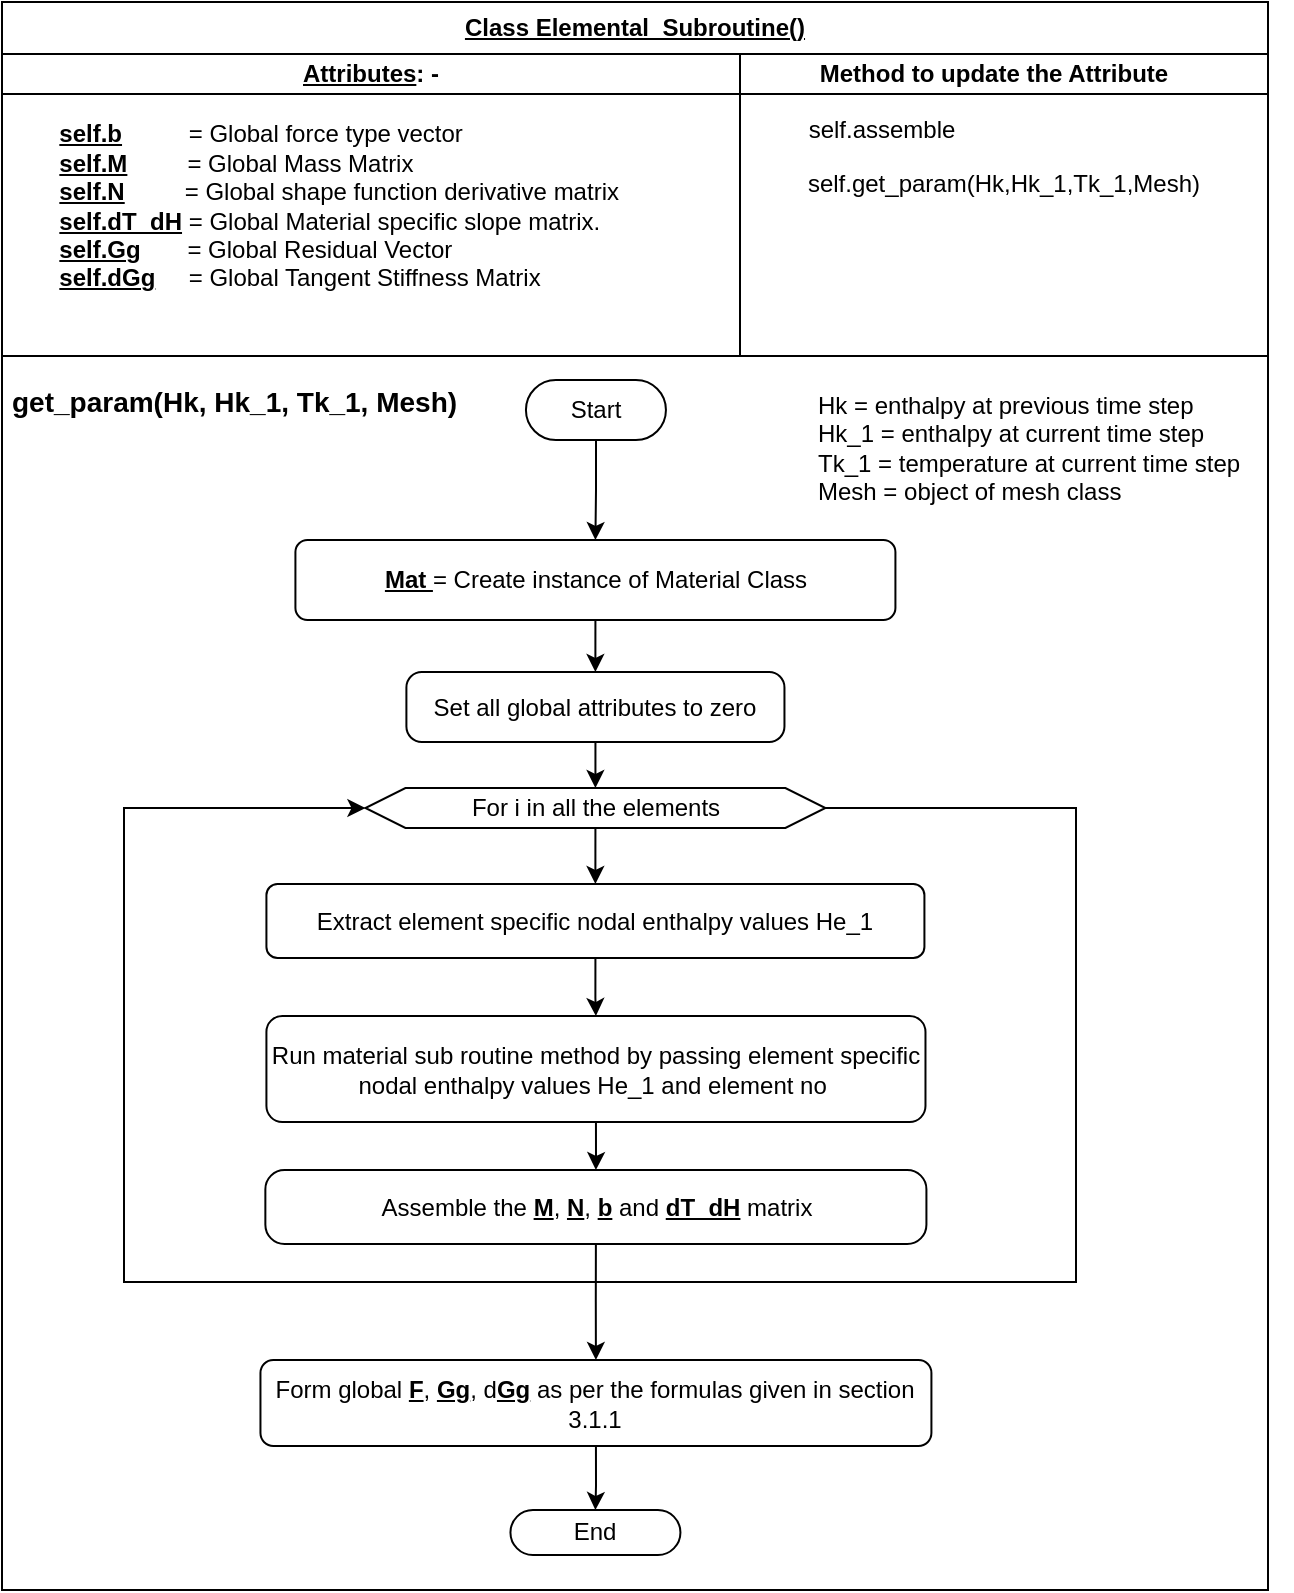 <mxfile version="22.0.2" type="github">
  <diagram id="C5RBs43oDa-KdzZeNtuy" name="Page-1">
    <mxGraphModel dx="1247" dy="661" grid="0" gridSize="10" guides="1" tooltips="1" connect="1" arrows="1" fold="1" page="1" pageScale="1" pageWidth="827" pageHeight="1169" math="0" shadow="0">
      <root>
        <mxCell id="WIyWlLk6GJQsqaUBKTNV-0" />
        <mxCell id="WIyWlLk6GJQsqaUBKTNV-1" parent="WIyWlLk6GJQsqaUBKTNV-0" />
        <mxCell id="4n26YKYBmR0zTWJy19ZC-17" value="" style="rounded=0;whiteSpace=wrap;html=1;" vertex="1" parent="WIyWlLk6GJQsqaUBKTNV-1">
          <mxGeometry x="106" y="246" width="633" height="617" as="geometry" />
        </mxCell>
        <mxCell id="kek3UWhqLJTVrwC81gtJ-21" value="&lt;b&gt;&lt;u&gt;Class Elemental_Subroutine()&lt;/u&gt;&lt;/b&gt;" style="rounded=0;whiteSpace=wrap;html=1;" parent="WIyWlLk6GJQsqaUBKTNV-1" vertex="1">
          <mxGeometry x="106" y="69" width="633" height="26" as="geometry" />
        </mxCell>
        <mxCell id="kek3UWhqLJTVrwC81gtJ-22" value="&lt;span style=&quot;white-space: pre;&quot;&gt;&#x9;&lt;/span&gt;&lt;b&gt;&lt;u&gt;self.b&lt;/u&gt;&lt;/b&gt;&amp;nbsp; &amp;nbsp; &amp;nbsp; &amp;nbsp; &amp;nbsp; = Global force type vector&lt;br&gt;&lt;span style=&quot;white-space: pre;&quot;&gt;&#x9;&lt;/span&gt;&lt;b&gt;&lt;u&gt;self.M&lt;/u&gt;&lt;/b&gt;&amp;nbsp; &amp;nbsp; &amp;nbsp; &amp;nbsp; &amp;nbsp;= Global Mass Matrix&lt;br&gt;&lt;span style=&quot;white-space: pre;&quot;&gt;&#x9;&lt;/span&gt;&lt;u&gt;&lt;b&gt;self.N&lt;/b&gt;&lt;/u&gt;&amp;nbsp; &amp;nbsp; &amp;nbsp; &amp;nbsp; &amp;nbsp;= Global shape function derivative matrix&lt;br&gt;&lt;span style=&quot;white-space: pre;&quot;&gt;&#x9;&lt;/span&gt;&lt;u&gt;&lt;b&gt;self.dT_dH&lt;/b&gt;&lt;/u&gt; = Global Material specific slope matrix.&lt;br&gt;&lt;span style=&quot;white-space: pre;&quot;&gt;&#x9;&lt;/span&gt;&lt;b&gt;&lt;u&gt;self.Gg&lt;/u&gt;&lt;/b&gt;&amp;nbsp; &amp;nbsp; &amp;nbsp; &amp;nbsp;= Global Residual Vector&lt;br&gt;&lt;span style=&quot;white-space: pre;&quot;&gt;&#x9;&lt;/span&gt;&lt;b&gt;&lt;u&gt;self.dGg&lt;/u&gt;&amp;nbsp; &amp;nbsp; &amp;nbsp;&lt;/b&gt;= Global Tangent Stiffness Matrix" style="rounded=0;whiteSpace=wrap;html=1;align=left;" parent="WIyWlLk6GJQsqaUBKTNV-1" vertex="1">
          <mxGeometry x="106" y="95" width="372" height="151" as="geometry" />
        </mxCell>
        <mxCell id="kek3UWhqLJTVrwC81gtJ-58" style="edgeStyle=orthogonalEdgeStyle;rounded=0;orthogonalLoop=1;jettySize=auto;html=1;entryX=0.5;entryY=0;entryDx=0;entryDy=0;" parent="WIyWlLk6GJQsqaUBKTNV-1" source="kek3UWhqLJTVrwC81gtJ-59" target="kek3UWhqLJTVrwC81gtJ-61" edge="1">
          <mxGeometry relative="1" as="geometry" />
        </mxCell>
        <mxCell id="kek3UWhqLJTVrwC81gtJ-59" value="Start" style="rounded=1;whiteSpace=wrap;html=1;arcSize=50;" parent="WIyWlLk6GJQsqaUBKTNV-1" vertex="1">
          <mxGeometry x="367.97" y="258" width="70" height="30" as="geometry" />
        </mxCell>
        <mxCell id="4n26YKYBmR0zTWJy19ZC-4" style="edgeStyle=orthogonalEdgeStyle;rounded=0;orthogonalLoop=1;jettySize=auto;html=1;exitX=0.5;exitY=1;exitDx=0;exitDy=0;" edge="1" parent="WIyWlLk6GJQsqaUBKTNV-1" source="kek3UWhqLJTVrwC81gtJ-61" target="kek3UWhqLJTVrwC81gtJ-66">
          <mxGeometry relative="1" as="geometry" />
        </mxCell>
        <mxCell id="kek3UWhqLJTVrwC81gtJ-61" value="&lt;u style=&quot;font-weight: bold;&quot;&gt;Mat &lt;/u&gt;= Create instance of Material Class" style="rounded=1;whiteSpace=wrap;html=1;" parent="WIyWlLk6GJQsqaUBKTNV-1" vertex="1">
          <mxGeometry x="252.71" y="338" width="300" height="40" as="geometry" />
        </mxCell>
        <mxCell id="4n26YKYBmR0zTWJy19ZC-6" style="edgeStyle=orthogonalEdgeStyle;rounded=0;orthogonalLoop=1;jettySize=auto;html=1;exitX=0.5;exitY=1;exitDx=0;exitDy=0;" edge="1" parent="WIyWlLk6GJQsqaUBKTNV-1" source="kek3UWhqLJTVrwC81gtJ-63" target="4n26YKYBmR0zTWJy19ZC-3">
          <mxGeometry relative="1" as="geometry" />
        </mxCell>
        <mxCell id="kek3UWhqLJTVrwC81gtJ-63" value="For i in all the elements" style="shape=hexagon;perimeter=hexagonPerimeter2;whiteSpace=wrap;html=1;fixedSize=1;" parent="WIyWlLk6GJQsqaUBKTNV-1" vertex="1">
          <mxGeometry x="287.71" y="462" width="230" height="20" as="geometry" />
        </mxCell>
        <mxCell id="4n26YKYBmR0zTWJy19ZC-5" style="edgeStyle=orthogonalEdgeStyle;rounded=0;orthogonalLoop=1;jettySize=auto;html=1;exitX=0.5;exitY=1;exitDx=0;exitDy=0;entryX=0.5;entryY=0;entryDx=0;entryDy=0;" edge="1" parent="WIyWlLk6GJQsqaUBKTNV-1" source="kek3UWhqLJTVrwC81gtJ-66" target="kek3UWhqLJTVrwC81gtJ-63">
          <mxGeometry relative="1" as="geometry" />
        </mxCell>
        <mxCell id="kek3UWhqLJTVrwC81gtJ-66" value="Set all global attributes to zero" style="rounded=1;whiteSpace=wrap;html=1;arcSize=22;" parent="WIyWlLk6GJQsqaUBKTNV-1" vertex="1">
          <mxGeometry x="308.2" y="404" width="189.03" height="35" as="geometry" />
        </mxCell>
        <mxCell id="4n26YKYBmR0zTWJy19ZC-16" style="edgeStyle=orthogonalEdgeStyle;rounded=0;orthogonalLoop=1;jettySize=auto;html=1;exitX=0.5;exitY=1;exitDx=0;exitDy=0;" edge="1" parent="WIyWlLk6GJQsqaUBKTNV-1" source="kek3UWhqLJTVrwC81gtJ-68" target="kek3UWhqLJTVrwC81gtJ-74">
          <mxGeometry relative="1" as="geometry" />
        </mxCell>
        <mxCell id="kek3UWhqLJTVrwC81gtJ-68" value="Form global &lt;b&gt;&lt;u&gt;F&lt;/u&gt;&lt;/b&gt;, &lt;b&gt;&lt;u&gt;Gg&lt;/u&gt;&lt;/b&gt;, d&lt;b&gt;&lt;u&gt;Gg&lt;/u&gt;&lt;/b&gt; as per the formulas given in section 3.1.1" style="whiteSpace=wrap;html=1;rounded=1;" parent="WIyWlLk6GJQsqaUBKTNV-1" vertex="1">
          <mxGeometry x="235.23" y="748" width="335.48" height="43" as="geometry" />
        </mxCell>
        <mxCell id="kek3UWhqLJTVrwC81gtJ-74" value="End" style="whiteSpace=wrap;html=1;rounded=1;arcSize=50;" parent="WIyWlLk6GJQsqaUBKTNV-1" vertex="1">
          <mxGeometry x="360.22" y="823" width="85" height="22.5" as="geometry" />
        </mxCell>
        <mxCell id="kek3UWhqLJTVrwC81gtJ-75" value="&lt;h1&gt;&lt;font style=&quot;font-size: 14px;&quot;&gt;get_param(Hk, Hk_1, Tk_1, Mesh)&lt;/font&gt;&lt;/h1&gt;" style="text;html=1;strokeColor=none;fillColor=none;spacing=5;spacingTop=-20;whiteSpace=wrap;overflow=hidden;rounded=0;" parent="WIyWlLk6GJQsqaUBKTNV-1" vertex="1">
          <mxGeometry x="106" y="246" width="416" height="42" as="geometry" />
        </mxCell>
        <mxCell id="kek3UWhqLJTVrwC81gtJ-76" value="" style="rounded=0;whiteSpace=wrap;html=1;" parent="WIyWlLk6GJQsqaUBKTNV-1" vertex="1">
          <mxGeometry x="475" y="95" width="264" height="151" as="geometry" />
        </mxCell>
        <mxCell id="kek3UWhqLJTVrwC81gtJ-79" value="" style="rounded=0;whiteSpace=wrap;html=1;" parent="WIyWlLk6GJQsqaUBKTNV-1" vertex="1">
          <mxGeometry x="475" y="95" width="264" height="20" as="geometry" />
        </mxCell>
        <mxCell id="kek3UWhqLJTVrwC81gtJ-78" value="&lt;b&gt;Method to update the Attribute&lt;/b&gt;" style="text;html=1;strokeColor=none;fillColor=none;align=center;verticalAlign=middle;whiteSpace=wrap;rounded=0;" parent="WIyWlLk6GJQsqaUBKTNV-1" vertex="1">
          <mxGeometry x="475" y="90" width="254" height="30" as="geometry" />
        </mxCell>
        <mxCell id="kek3UWhqLJTVrwC81gtJ-80" value="self.assemble" style="text;html=1;strokeColor=none;fillColor=none;align=center;verticalAlign=middle;whiteSpace=wrap;rounded=0;" parent="WIyWlLk6GJQsqaUBKTNV-1" vertex="1">
          <mxGeometry x="414" y="118" width="264" height="30" as="geometry" />
        </mxCell>
        <mxCell id="kek3UWhqLJTVrwC81gtJ-82" value="self.get_param(Hk,Hk_1,Tk_1,Mesh)" style="text;html=1;strokeColor=none;fillColor=none;align=center;verticalAlign=middle;whiteSpace=wrap;rounded=0;" parent="WIyWlLk6GJQsqaUBKTNV-1" vertex="1">
          <mxGeometry x="475" y="145" width="264" height="30" as="geometry" />
        </mxCell>
        <mxCell id="kek3UWhqLJTVrwC81gtJ-83" value="Hk = enthalpy at previous time step&lt;br&gt;Hk_1 = enthalpy at current time step&lt;br&gt;Tk_1 = temperature at current time step&lt;br&gt;Mesh = object of mesh class" style="text;html=1;strokeColor=none;fillColor=none;align=left;verticalAlign=middle;whiteSpace=wrap;rounded=0;" parent="WIyWlLk6GJQsqaUBKTNV-1" vertex="1">
          <mxGeometry x="512" y="277" width="239" height="30" as="geometry" />
        </mxCell>
        <mxCell id="4n26YKYBmR0zTWJy19ZC-1" value="&lt;b&gt;&lt;u style=&quot;border-color: var(--border-color); text-align: left;&quot;&gt;Attributes&lt;/u&gt;: -&lt;/b&gt;" style="rounded=0;whiteSpace=wrap;html=1;" vertex="1" parent="WIyWlLk6GJQsqaUBKTNV-1">
          <mxGeometry x="106" y="95" width="369" height="20" as="geometry" />
        </mxCell>
        <mxCell id="4n26YKYBmR0zTWJy19ZC-10" style="edgeStyle=orthogonalEdgeStyle;rounded=0;orthogonalLoop=1;jettySize=auto;html=1;exitX=0.5;exitY=1;exitDx=0;exitDy=0;" edge="1" parent="WIyWlLk6GJQsqaUBKTNV-1" source="4n26YKYBmR0zTWJy19ZC-3" target="4n26YKYBmR0zTWJy19ZC-8">
          <mxGeometry relative="1" as="geometry" />
        </mxCell>
        <mxCell id="4n26YKYBmR0zTWJy19ZC-3" value="Extract element specific nodal enthalpy&amp;nbsp;values He_1" style="rounded=1;whiteSpace=wrap;html=1;" vertex="1" parent="WIyWlLk6GJQsqaUBKTNV-1">
          <mxGeometry x="238.21" y="510" width="329" height="37" as="geometry" />
        </mxCell>
        <mxCell id="4n26YKYBmR0zTWJy19ZC-7" style="edgeStyle=orthogonalEdgeStyle;rounded=0;orthogonalLoop=1;jettySize=auto;html=1;exitX=1;exitY=0.5;exitDx=0;exitDy=0;entryX=0;entryY=0.5;entryDx=0;entryDy=0;" edge="1" parent="WIyWlLk6GJQsqaUBKTNV-1" source="kek3UWhqLJTVrwC81gtJ-63" target="kek3UWhqLJTVrwC81gtJ-63">
          <mxGeometry relative="1" as="geometry">
            <Array as="points">
              <mxPoint x="643" y="472" />
              <mxPoint x="643" y="709" />
              <mxPoint x="167" y="709" />
              <mxPoint x="167" y="472" />
            </Array>
          </mxGeometry>
        </mxCell>
        <mxCell id="4n26YKYBmR0zTWJy19ZC-13" style="edgeStyle=orthogonalEdgeStyle;rounded=0;orthogonalLoop=1;jettySize=auto;html=1;exitX=0.5;exitY=1;exitDx=0;exitDy=0;" edge="1" parent="WIyWlLk6GJQsqaUBKTNV-1" source="4n26YKYBmR0zTWJy19ZC-8" target="4n26YKYBmR0zTWJy19ZC-11">
          <mxGeometry relative="1" as="geometry" />
        </mxCell>
        <mxCell id="4n26YKYBmR0zTWJy19ZC-8" value="Run material sub routine method by passing element specific nodal enthalpy values He_1 and element no&amp;nbsp;" style="rounded=1;whiteSpace=wrap;html=1;" vertex="1" parent="WIyWlLk6GJQsqaUBKTNV-1">
          <mxGeometry x="238.21" y="576" width="329.53" height="53" as="geometry" />
        </mxCell>
        <mxCell id="4n26YKYBmR0zTWJy19ZC-14" style="edgeStyle=orthogonalEdgeStyle;rounded=0;orthogonalLoop=1;jettySize=auto;html=1;exitX=0.5;exitY=1;exitDx=0;exitDy=0;" edge="1" parent="WIyWlLk6GJQsqaUBKTNV-1" source="4n26YKYBmR0zTWJy19ZC-11" target="kek3UWhqLJTVrwC81gtJ-68">
          <mxGeometry relative="1" as="geometry" />
        </mxCell>
        <mxCell id="4n26YKYBmR0zTWJy19ZC-11" value="Assemble the &lt;b&gt;&lt;u&gt;M&lt;/u&gt;&lt;/b&gt;, &lt;b&gt;&lt;u&gt;N&lt;/u&gt;&lt;/b&gt;, &lt;b&gt;&lt;u&gt;b&lt;/u&gt;&lt;/b&gt; and &lt;u&gt;&lt;b&gt;dT_dH&lt;/b&gt;&lt;/u&gt; matrix" style="rounded=1;whiteSpace=wrap;html=1;arcSize=26;" vertex="1" parent="WIyWlLk6GJQsqaUBKTNV-1">
          <mxGeometry x="237.68" y="653" width="330.53" height="37" as="geometry" />
        </mxCell>
      </root>
    </mxGraphModel>
  </diagram>
</mxfile>
